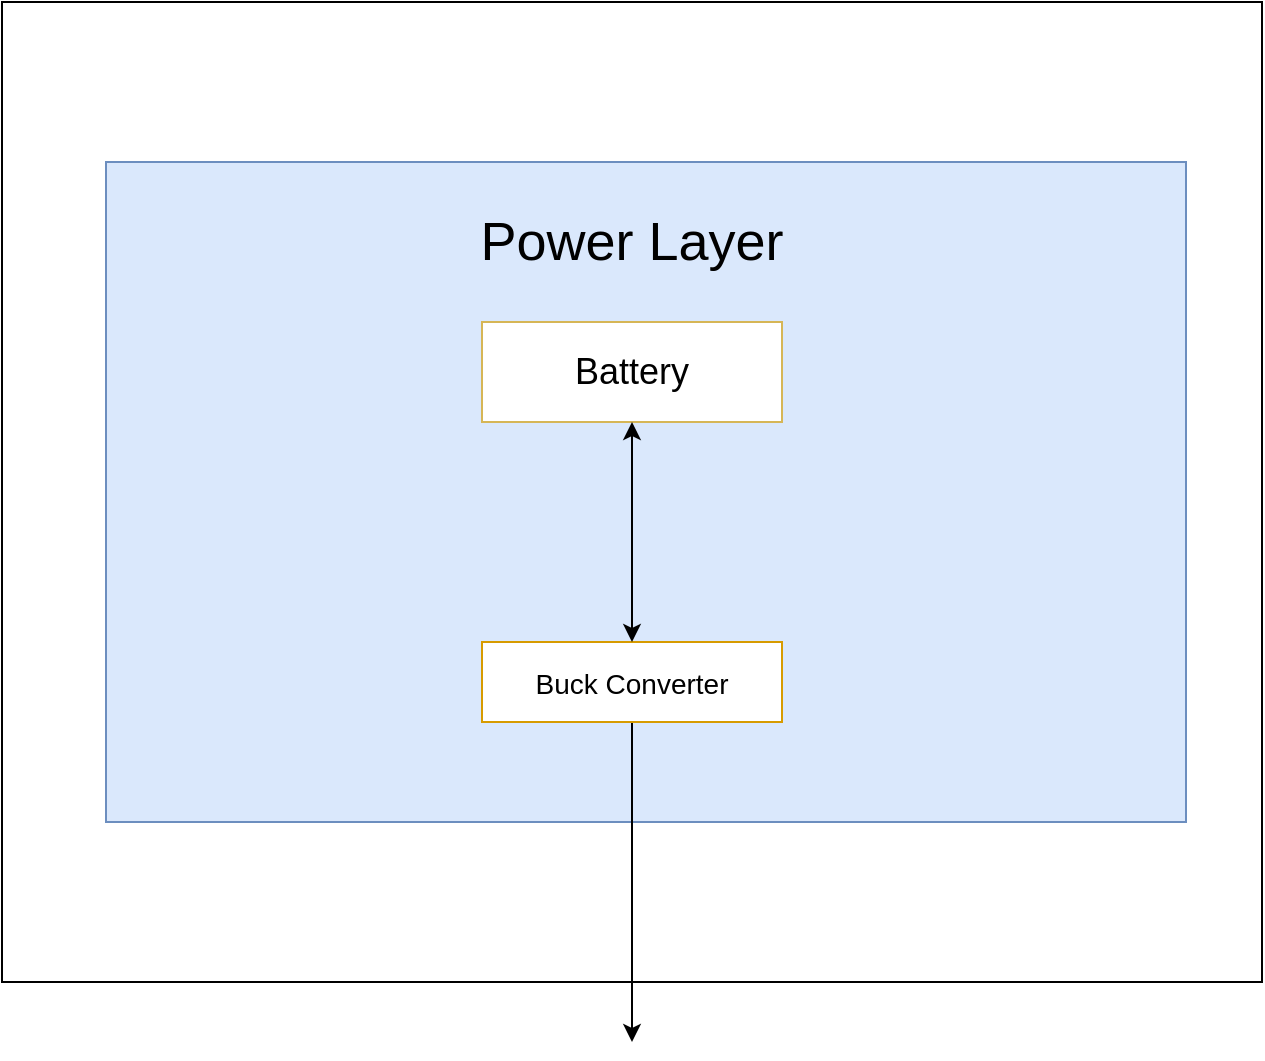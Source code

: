 <mxfile version="15.8.7" type="github">
  <diagram id="QyTZXOyzQEi6su2Mxj8z" name="Page-1">
    <mxGraphModel dx="1080" dy="488" grid="1" gridSize="10" guides="1" tooltips="1" connect="1" arrows="1" fold="1" page="1" pageScale="1" pageWidth="850" pageHeight="1100" math="0" shadow="0">
      <root>
        <mxCell id="0" />
        <mxCell id="1" parent="0" />
        <mxCell id="G-pdIR6rGai7CE8eIJ_L-1" value="" style="whiteSpace=wrap;html=1;aspect=fixed;" parent="1" vertex="1">
          <mxGeometry x="230" y="140" width="310" height="310" as="geometry" />
        </mxCell>
        <mxCell id="G-pdIR6rGai7CE8eIJ_L-9" style="edgeStyle=orthogonalEdgeStyle;rounded=0;orthogonalLoop=1;jettySize=auto;html=1;entryX=0.5;entryY=0;entryDx=0;entryDy=0;fontSize=15;" parent="1" source="G-pdIR6rGai7CE8eIJ_L-2" target="G-pdIR6rGai7CE8eIJ_L-3" edge="1">
          <mxGeometry relative="1" as="geometry" />
        </mxCell>
        <mxCell id="G-pdIR6rGai7CE8eIJ_L-2" value="" style="rounded=0;whiteSpace=wrap;html=1;" parent="1" vertex="1">
          <mxGeometry x="325" y="210" width="120" height="60" as="geometry" />
        </mxCell>
        <mxCell id="G-pdIR6rGai7CE8eIJ_L-10" style="edgeStyle=orthogonalEdgeStyle;rounded=0;orthogonalLoop=1;jettySize=auto;html=1;exitX=0.5;exitY=1;exitDx=0;exitDy=0;fontSize=15;" parent="1" source="G-pdIR6rGai7CE8eIJ_L-3" edge="1">
          <mxGeometry relative="1" as="geometry">
            <mxPoint x="385" y="480" as="targetPoint" />
          </mxGeometry>
        </mxCell>
        <mxCell id="G-pdIR6rGai7CE8eIJ_L-3" value="&lt;font style=&quot;font-size: 15px&quot;&gt;Buck Converter&lt;/font&gt;" style="rounded=0;whiteSpace=wrap;html=1;" parent="1" vertex="1">
          <mxGeometry x="325" y="320" width="120" height="60" as="geometry" />
        </mxCell>
        <mxCell id="G-pdIR6rGai7CE8eIJ_L-4" value="&lt;font style=&quot;font-size: 15px&quot;&gt;Power Delivery Subsystem&lt;/font&gt;" style="text;html=1;strokeColor=none;fillColor=none;align=center;verticalAlign=middle;whiteSpace=wrap;rounded=0;" parent="1" vertex="1">
          <mxGeometry x="260.63" y="150" width="248.75" height="50" as="geometry" />
        </mxCell>
        <mxCell id="G-pdIR6rGai7CE8eIJ_L-5" value="Batteries" style="text;html=1;strokeColor=none;fillColor=none;align=center;verticalAlign=middle;whiteSpace=wrap;rounded=0;fontSize=15;" parent="1" vertex="1">
          <mxGeometry x="355" y="225" width="60" height="30" as="geometry" />
        </mxCell>
        <mxCell id="G-pdIR6rGai7CE8eIJ_L-12" value="Output" style="text;html=1;strokeColor=none;fillColor=none;align=center;verticalAlign=middle;whiteSpace=wrap;rounded=0;fontSize=15;" parent="1" vertex="1">
          <mxGeometry x="355" y="490" width="60" height="30" as="geometry" />
        </mxCell>
        <mxCell id="vHyuAGjMR6QEWa_Vr00I-16" value="" style="rounded=0;whiteSpace=wrap;html=1;fontSize=14;" vertex="1" parent="1">
          <mxGeometry x="110" y="110" width="630" height="490" as="geometry" />
        </mxCell>
        <mxCell id="vHyuAGjMR6QEWa_Vr00I-17" value="" style="rounded=0;whiteSpace=wrap;html=1;fillColor=#dae8fc;strokeColor=#6c8ebf;" vertex="1" parent="1">
          <mxGeometry x="162" y="190" width="540" height="330" as="geometry" />
        </mxCell>
        <mxCell id="vHyuAGjMR6QEWa_Vr00I-18" value="Power Layer" style="text;html=1;strokeColor=none;fillColor=none;align=center;verticalAlign=middle;whiteSpace=wrap;rounded=0;fontSize=27;" vertex="1" parent="1">
          <mxGeometry x="275" y="200" width="300" height="60" as="geometry" />
        </mxCell>
        <mxCell id="vHyuAGjMR6QEWa_Vr00I-19" value="Battery" style="rounded=0;whiteSpace=wrap;html=1;fontSize=18;fillColor=#FFFFFF;strokeColor=#d6b656;" vertex="1" parent="1">
          <mxGeometry x="350" y="270" width="150" height="50" as="geometry" />
        </mxCell>
        <mxCell id="vHyuAGjMR6QEWa_Vr00I-20" value="" style="endArrow=classic;html=1;rounded=0;endSize=6;jumpSize=10;exitX=0.5;exitY=1;exitDx=0;exitDy=0;" edge="1" parent="1" source="vHyuAGjMR6QEWa_Vr00I-21">
          <mxGeometry width="50" height="50" relative="1" as="geometry">
            <mxPoint x="70" y="430" as="sourcePoint" />
            <mxPoint x="425" y="630" as="targetPoint" />
          </mxGeometry>
        </mxCell>
        <mxCell id="vHyuAGjMR6QEWa_Vr00I-21" value="&lt;span style=&quot;font-size: 14px&quot;&gt;Buck Converter&lt;br&gt;&lt;/span&gt;" style="rounded=0;whiteSpace=wrap;html=1;fontSize=18;fillColor=#FFFFFF;strokeColor=#d79b00;" vertex="1" parent="1">
          <mxGeometry x="350" y="430" width="150" height="40" as="geometry" />
        </mxCell>
        <mxCell id="vHyuAGjMR6QEWa_Vr00I-22" value="" style="endArrow=classic;startArrow=classic;html=1;rounded=0;endSize=6;jumpSize=10;exitX=0.5;exitY=0;exitDx=0;exitDy=0;entryX=0.5;entryY=1;entryDx=0;entryDy=0;" edge="1" parent="1" source="vHyuAGjMR6QEWa_Vr00I-21" target="vHyuAGjMR6QEWa_Vr00I-19">
          <mxGeometry width="50" height="50" relative="1" as="geometry">
            <mxPoint x="410" y="450" as="sourcePoint" />
            <mxPoint x="460" y="400" as="targetPoint" />
          </mxGeometry>
        </mxCell>
      </root>
    </mxGraphModel>
  </diagram>
</mxfile>
